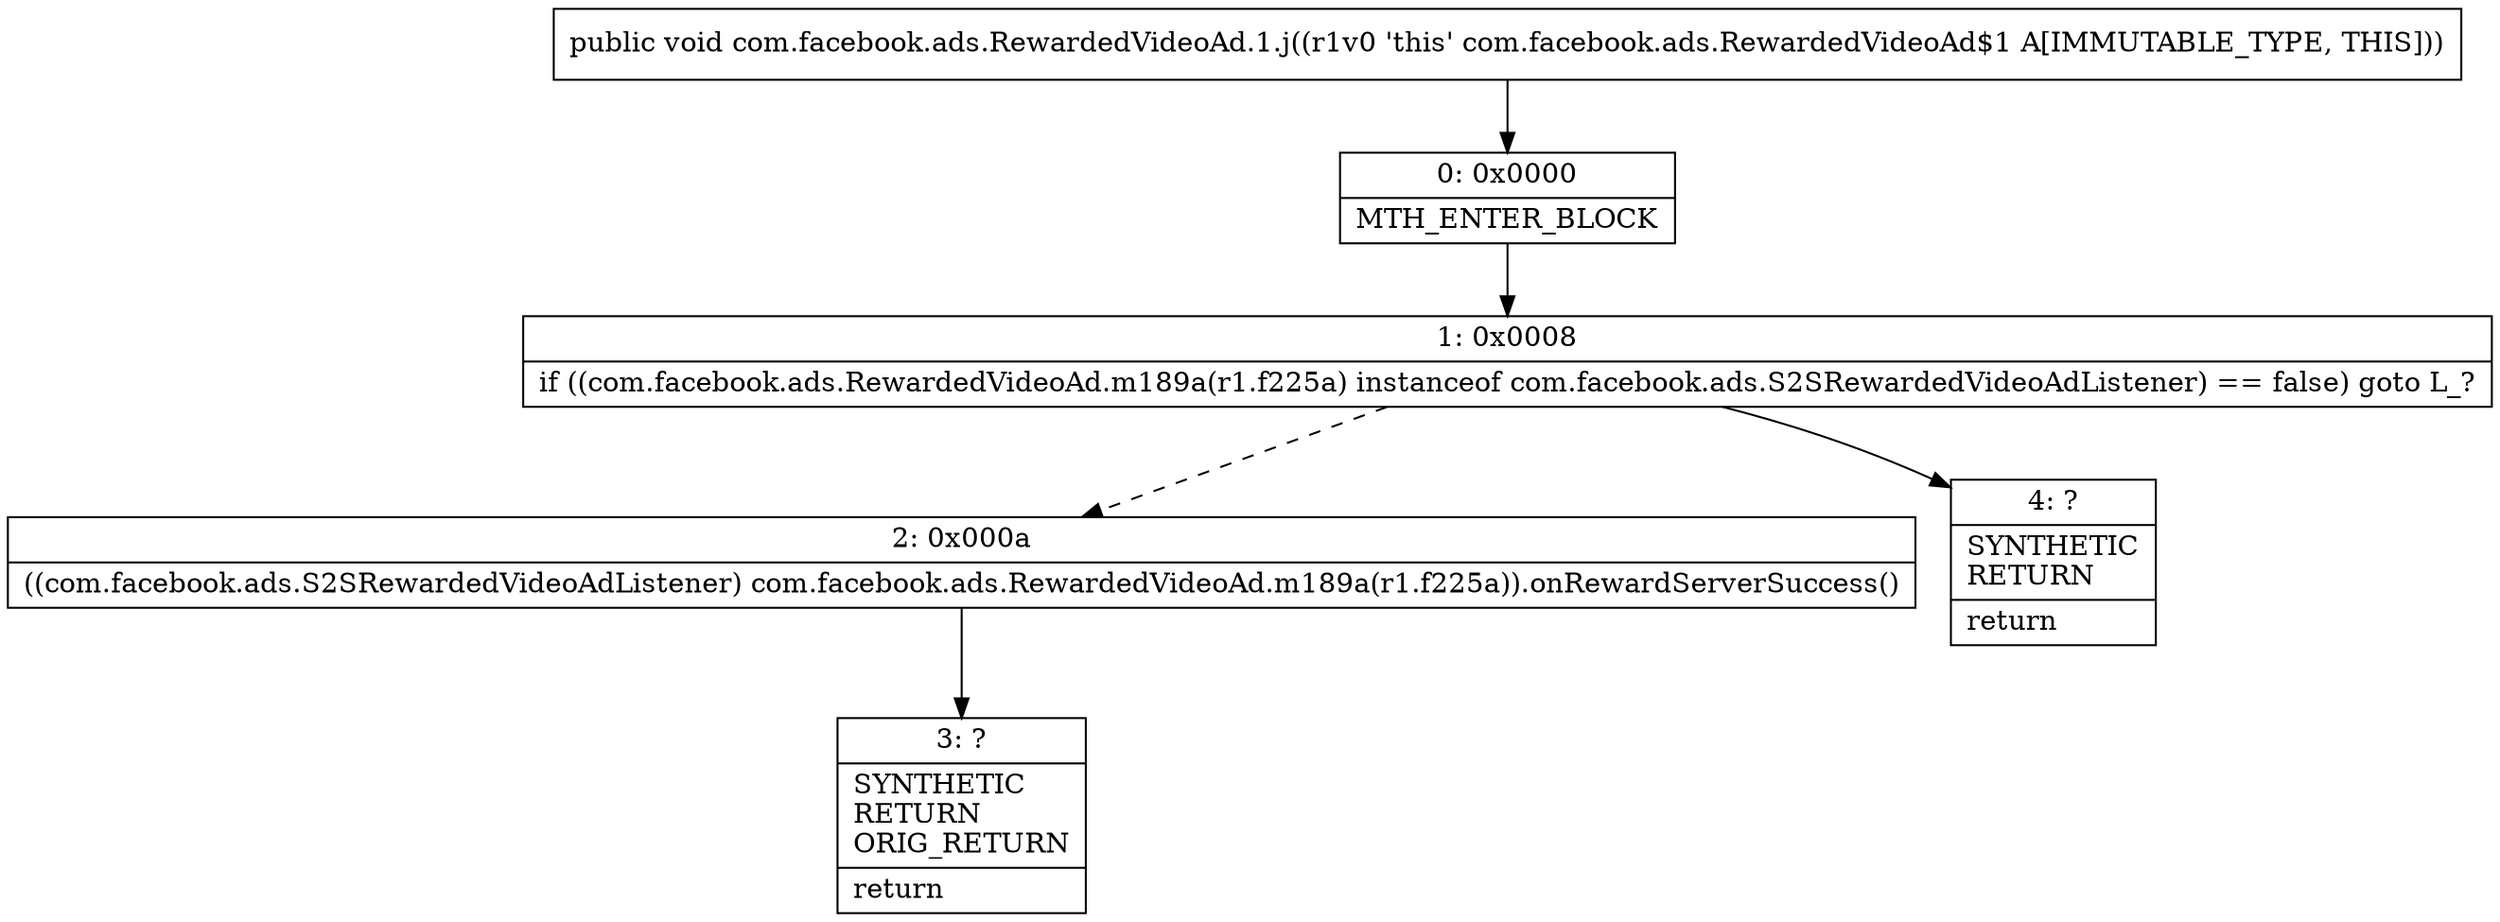 digraph "CFG forcom.facebook.ads.RewardedVideoAd.1.j()V" {
Node_0 [shape=record,label="{0\:\ 0x0000|MTH_ENTER_BLOCK\l}"];
Node_1 [shape=record,label="{1\:\ 0x0008|if ((com.facebook.ads.RewardedVideoAd.m189a(r1.f225a) instanceof com.facebook.ads.S2SRewardedVideoAdListener) == false) goto L_?\l}"];
Node_2 [shape=record,label="{2\:\ 0x000a|((com.facebook.ads.S2SRewardedVideoAdListener) com.facebook.ads.RewardedVideoAd.m189a(r1.f225a)).onRewardServerSuccess()\l}"];
Node_3 [shape=record,label="{3\:\ ?|SYNTHETIC\lRETURN\lORIG_RETURN\l|return\l}"];
Node_4 [shape=record,label="{4\:\ ?|SYNTHETIC\lRETURN\l|return\l}"];
MethodNode[shape=record,label="{public void com.facebook.ads.RewardedVideoAd.1.j((r1v0 'this' com.facebook.ads.RewardedVideoAd$1 A[IMMUTABLE_TYPE, THIS])) }"];
MethodNode -> Node_0;
Node_0 -> Node_1;
Node_1 -> Node_2[style=dashed];
Node_1 -> Node_4;
Node_2 -> Node_3;
}


